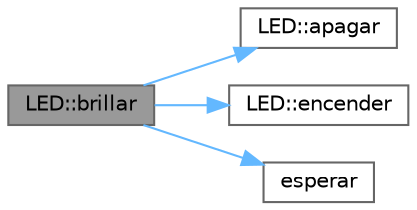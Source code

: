 digraph "LED::brillar"
{
 // INTERACTIVE_SVG=YES
 // LATEX_PDF_SIZE
  bgcolor="transparent";
  edge [fontname=Helvetica,fontsize=10,labelfontname=Helvetica,labelfontsize=10];
  node [fontname=Helvetica,fontsize=10,shape=box,height=0.2,width=0.4];
  rankdir="LR";
  Node1 [id="Node000001",label="LED::brillar",height=0.2,width=0.4,color="gray40", fillcolor="grey60", style="filled", fontcolor="black",tooltip="Hace que el LED brille durante un tiempo determinado."];
  Node1 -> Node2 [id="edge1_Node000001_Node000002",color="steelblue1",style="solid",tooltip=" "];
  Node2 [id="Node000002",label="LED::apagar",height=0.2,width=0.4,color="grey40", fillcolor="white", style="filled",URL="$d0/d33/a00027_a7f961959fa7405fec54de6121415db80.html#a7f961959fa7405fec54de6121415db80",tooltip="Apaga el LED."];
  Node1 -> Node3 [id="edge2_Node000001_Node000003",color="steelblue1",style="solid",tooltip=" "];
  Node3 [id="Node000003",label="LED::encender",height=0.2,width=0.4,color="grey40", fillcolor="white", style="filled",URL="$d0/d33/a00027_a58660bafc0f4d6016392feabac555812.html#a58660bafc0f4d6016392feabac555812",tooltip="Enciende el LED."];
  Node1 -> Node4 [id="edge3_Node000001_Node000004",color="steelblue1",style="solid",tooltip=" "];
  Node4 [id="Node000004",label="esperar",height=0.2,width=0.4,color="grey40", fillcolor="white", style="filled",URL="$dd/dad/a00005_a2fb17dd710d89b92e59a349551733fa0.html#a2fb17dd710d89b92e59a349551733fa0",tooltip="Espera un tiempo determinado en milisegundos."];
}
